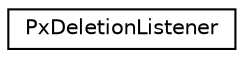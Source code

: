 digraph "Graphical Class Hierarchy"
{
  edge [fontname="Helvetica",fontsize="10",labelfontname="Helvetica",labelfontsize="10"];
  node [fontname="Helvetica",fontsize="10",shape=record];
  rankdir="LR";
  Node0 [label="PxDeletionListener",height=0.2,width=0.4,color="black", fillcolor="white", style="filled",URL="$classPxDeletionListener.html",tooltip="interface to get notification on object deletion "];
}
